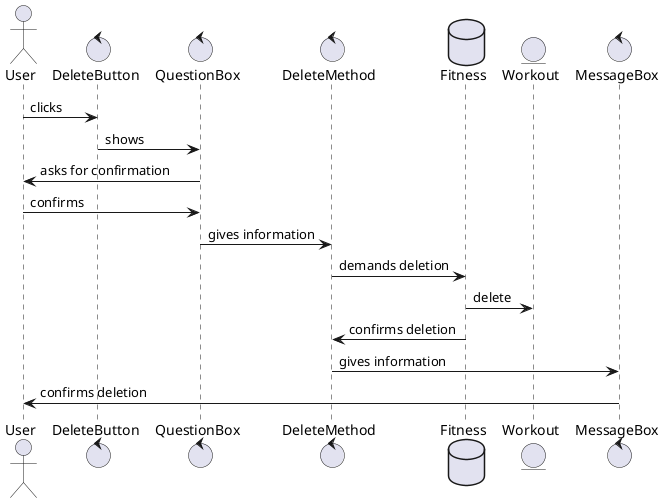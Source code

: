 ------------------------
concurrence.png

@startuml
actor User
control DeleteButton
control QuestionBox
control DeleteMethod
database Fitness
entity Workout
control MessageBox

User -> DeleteButton : clicks
DeleteButton -> QuestionBox : shows
QuestionBox -> User : asks for confirmation
User -> QuestionBox : confirms
QuestionBox -> DeleteMethod : gives information
DeleteMethod -> Fitness : demands deletion
Fitness -> Workout : delete
Fitness -> DeleteMethod : confirms deletion
DeleteMethod -> MessageBox : gives information
MessageBox -> User : confirms deletion
@enduml

PlantUML version 1.2019.12beta6(Unknown compile time)
(GPL source distribution)
Java Runtime: Java(TM) SE Runtime Environment
JVM: Java HotSpot(TM) 64-Bit Server VM
Java Version: 1.7.0_25-b15
Operating System: Linux
Default Encoding: UTF-8
Language: en
Country: US

------------------------
